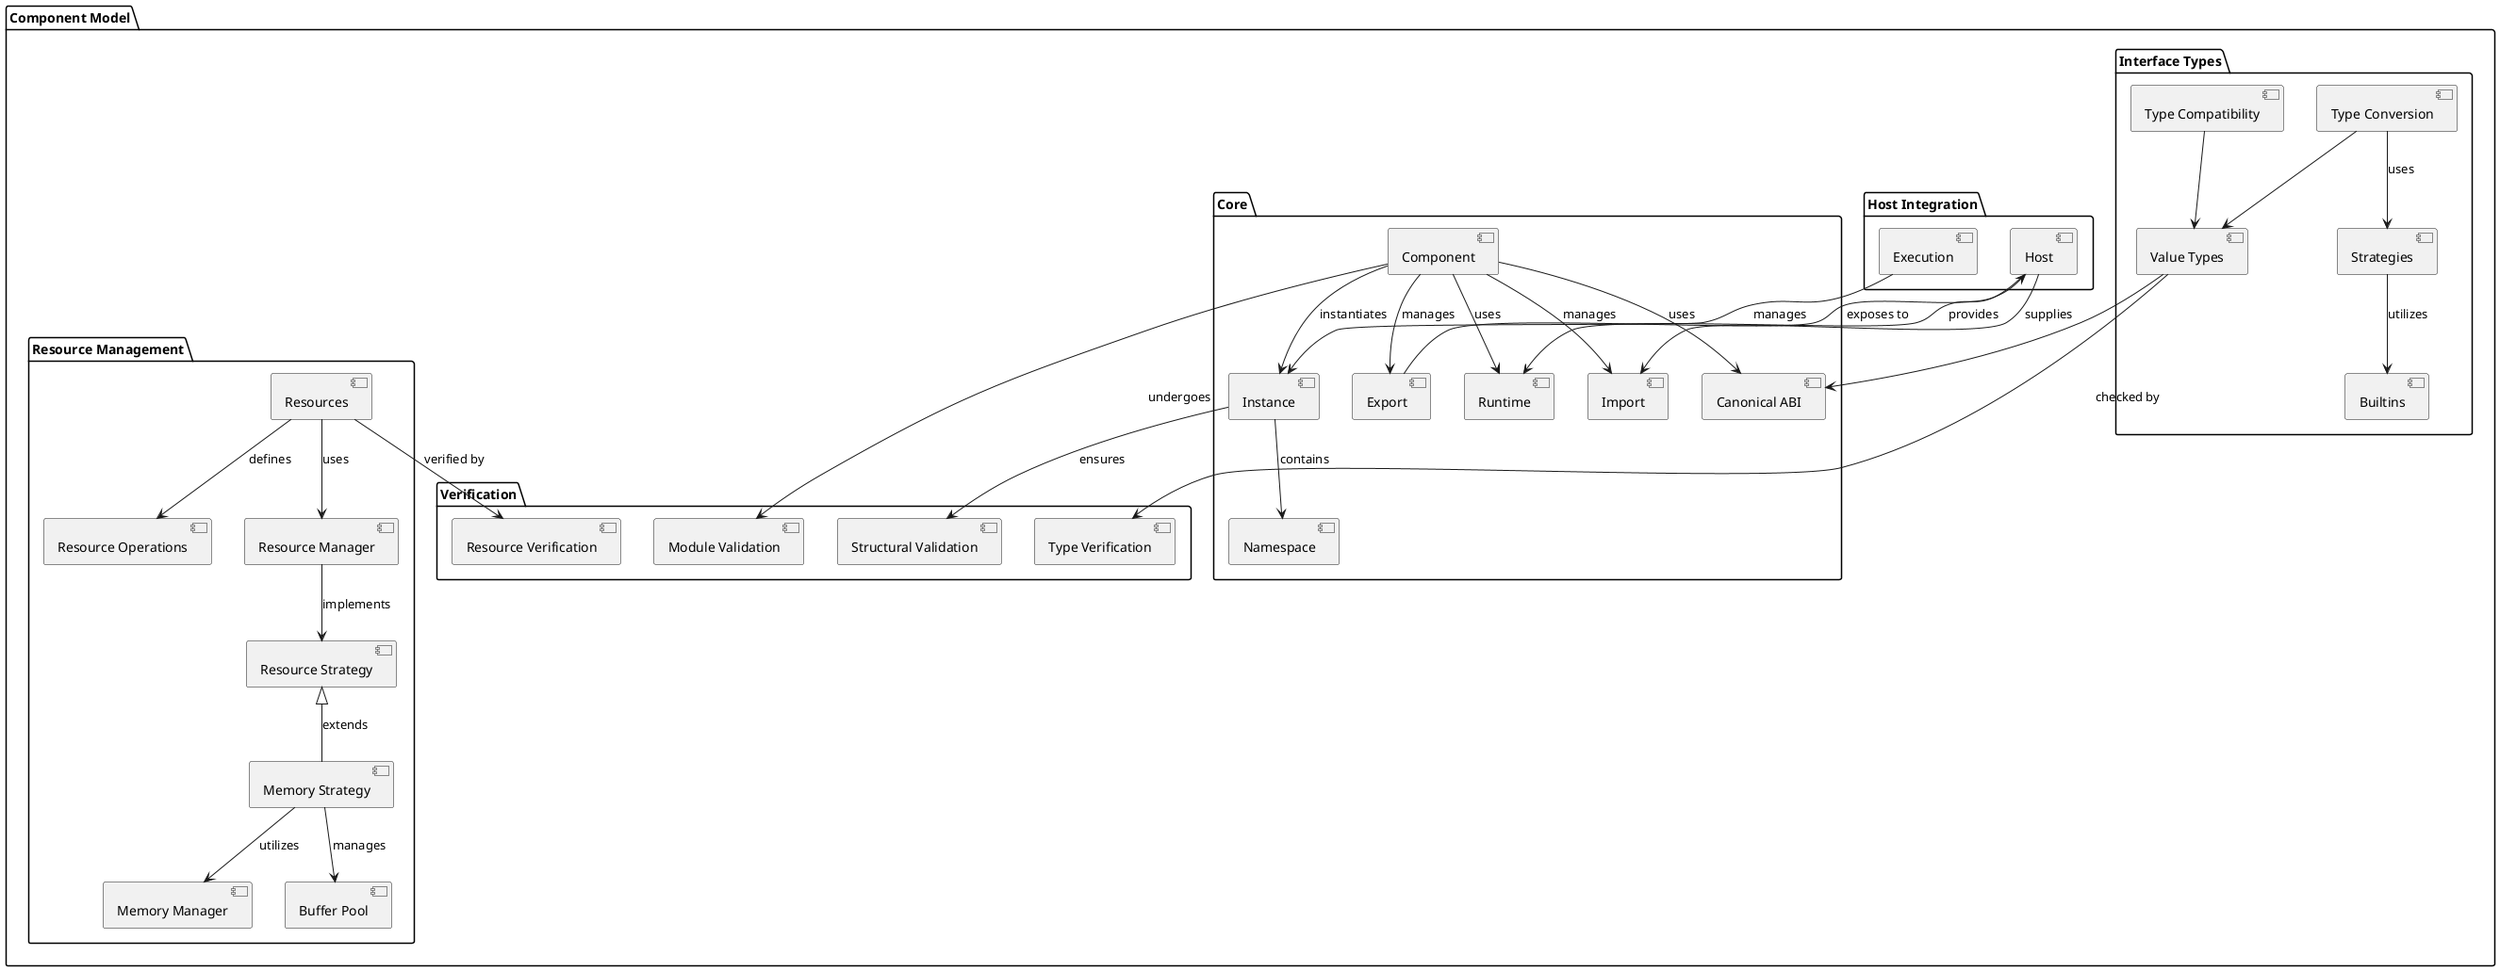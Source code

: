 @startuml

package "Component Model" {
  package "Core" {
    [Component] as Component
    [Instance] as Instance
    [Namespace] as Namespace
    [Export] as Export
    [Import] as Import
    [Runtime] as Runtime
    [Canonical ABI] as CanonicalABI
    
    Component --> Instance : instantiates
    Component --> Export : manages
    Component --> Import : manages
    Instance --> Namespace : contains
    Component --> Runtime : uses
    Component --> CanonicalABI : uses
  }
  
  package "Interface Types" {
    [Type Compatibility] as TypeCompat
    [Value Types] as ValueTypes
    [Type Conversion] as TypeConv
    [Strategies] as Strategies
    [Builtins] as Builtins
    
    TypeCompat --> ValueTypes
    TypeConv --> ValueTypes
    ValueTypes --> CanonicalABI
    TypeConv --> Strategies : uses
    Strategies --> Builtins : utilizes
  }
  
  package "Resource Management" {
    [Resources] as Resources
    [Resource Manager] as ResourceManager
    [Resource Strategy] as ResStrategy
    [Memory Strategy] as MemStrategy
    [Memory Manager] as MemManager
    [Buffer Pool] as BufferPool
    [Resource Operations] as ResOps
    
    Resources --> ResourceManager : uses
    ResourceManager --> ResStrategy : implements
    ResStrategy <|-- MemStrategy : extends
    MemStrategy --> MemManager : utilizes
    MemStrategy --> BufferPool : manages
    Resources --> ResOps : defines
  }
  
  package "Host Integration" {
    [Host] as Host
    [Execution] as ExecCtx
    
    Host --> Runtime : provides
    Host --> Import : supplies
    Export --> Host : exposes to
    ExecCtx --> Instance : manages
  }
  
  package "Verification" {
    [Module Validation] as ModuleValid
    [Type Verification] as TypeVerify
    [Resource Verification] as ResVerify
    [Structural Validation] as StructValid
    
    Component --> ModuleValid : undergoes
    ValueTypes --> TypeVerify : checked by
    Resources --> ResVerify : verified by
    Instance --> StructValid : ensures
  }
}

@enduml 